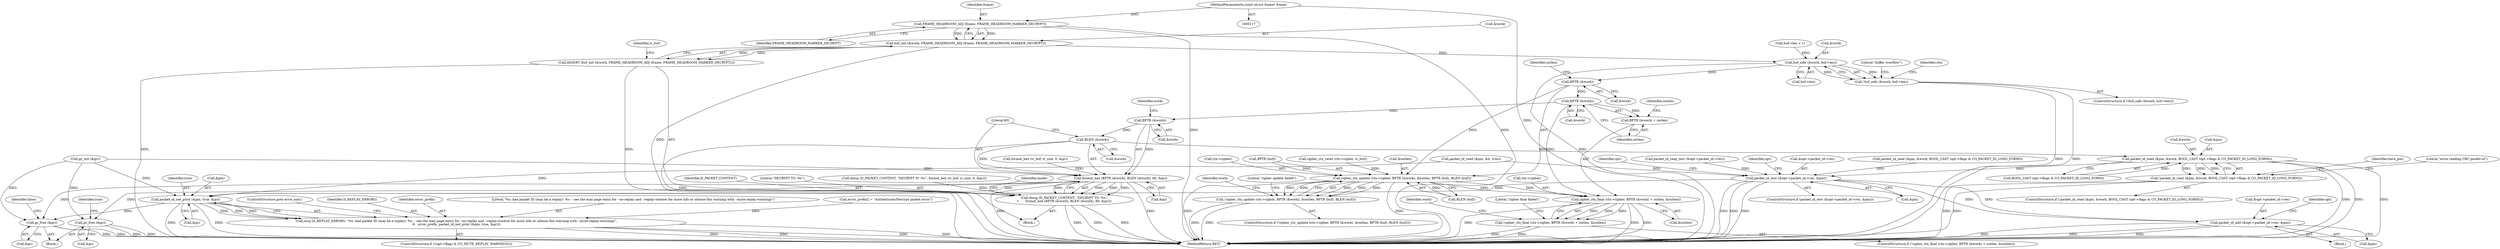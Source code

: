 digraph "0_openvpn_11d21349a4e7e38a025849479b36ace7c2eec2ee@pointer" {
"1000121" [label="(MethodParameterIn,const struct frame* frame)"];
"1000235" [label="(Call,FRAME_HEADROOM_ADJ (frame, FRAME_HEADROOM_MARKER_DECRYPT))"];
"1000232" [label="(Call,buf_init (&work, FRAME_HEADROOM_ADJ (frame, FRAME_HEADROOM_MARKER_DECRYPT)))"];
"1000231" [label="(Call,ASSERT (buf_init (&work, FRAME_HEADROOM_ADJ (frame, FRAME_HEADROOM_MARKER_DECRYPT))))"];
"1000298" [label="(Call,buf_safe (&work, buf->len))"];
"1000297" [label="(Call,!buf_safe (&work, buf->len))"];
"1000312" [label="(Call,BPTR (&work))"];
"1000308" [label="(Call,cipher_ctx_update (ctx->cipher, BPTR (&work), &outlen, BPTR (buf), BLEN (buf)))"];
"1000307" [label="(Call,!cipher_ctx_update (ctx->cipher, BPTR (&work), &outlen, BPTR (buf), BLEN (buf)))"];
"1000330" [label="(Call,cipher_ctx_final (ctx->cipher, BPTR (&work) + outlen, &outlen))"];
"1000329" [label="(Call,!cipher_ctx_final (ctx->cipher, BPTR (&work) + outlen, &outlen))"];
"1000335" [label="(Call,BPTR (&work))"];
"1000334" [label="(Call,BPTR (&work) + outlen)"];
"1000352" [label="(Call,BPTR (&work))"];
"1000351" [label="(Call,format_hex (BPTR (&work), BLEN (&work), 80, &gc))"];
"1000348" [label="(Call,dmsg (D_PACKET_CONTENT, \"DECRYPT TO: %s\",\n\t       format_hex (BPTR (&work), BLEN (&work), 80, &gc)))"];
"1000528" [label="(Call,packet_id_net_print (&pin, true, &gc))"];
"1000524" [label="(Call,msg (D_REPLAY_ERRORS, \"%s: bad packet ID (may be a replay): %s -- see the man page entry for --no-replay and --replay-window for more info or silence this warning with --mute-replay-warnings\",\n\t\t   error_prefix, packet_id_net_print (&pin, true, &gc)))"];
"1000551" [label="(Call,gc_free (&gc))"];
"1000539" [label="(Call,gc_free (&gc))"];
"1000355" [label="(Call,BLEN (&work))"];
"1000374" [label="(Call,packet_id_read (&pin, &work, BOOL_CAST (opt->flags & CO_PACKET_ID_LONG_FORM)))"];
"1000373" [label="(Call,!packet_id_read (&pin, &work, BOOL_CAST (opt->flags & CO_PACKET_ID_LONG_FORM)))"];
"1000479" [label="(Call,packet_id_test (&opt->packet_id->rec, &pin))"];
"1000489" [label="(Call,packet_id_add (&opt->packet_id->rec, &pin))"];
"1000532" [label="(Call,&gc)"];
"1000296" [label="(ControlStructure,if (!buf_safe (&work, buf->len)))"];
"1000307" [label="(Call,!cipher_ctx_update (ctx->cipher, BPTR (&work), &outlen, BPTR (buf), BLEN (buf)))"];
"1000496" [label="(Call,&pin)"];
"1000340" [label="(Identifier,outlen)"];
"1000531" [label="(Identifier,true)"];
"1000345" [label="(Identifier,work)"];
"1000319" [label="(Call,BLEN (buf))"];
"1000330" [label="(Call,cipher_ctx_final (ctx->cipher, BPTR (&work) + outlen, &outlen))"];
"1000351" [label="(Call,format_hex (BPTR (&work), BLEN (&work), 80, &gc))"];
"1000556" [label="(MethodReturn,RET)"];
"1000334" [label="(Call,BPTR (&work) + outlen)"];
"1000348" [label="(Call,dmsg (D_PACKET_CONTENT, \"DECRYPT TO: %s\",\n\t       format_hex (BPTR (&work), BLEN (&work), 80, &gc)))"];
"1000317" [label="(Call,BPTR (buf))"];
"1000373" [label="(Call,!packet_id_read (&pin, &work, BOOL_CAST (opt->flags & CO_PACKET_ID_LONG_FORM)))"];
"1000273" [label="(Call,format_hex (iv_buf, iv_size, 0, &gc))"];
"1000555" [label="(Identifier,false)"];
"1000335" [label="(Call,BPTR (&work))"];
"1000306" [label="(ControlStructure,if (!cipher_ctx_update (ctx->cipher, BPTR (&work), &outlen, BPTR (buf), BLEN (buf))))"];
"1000280" [label="(Call,buf->len < 1)"];
"1000517" [label="(ControlStructure,if (!(opt->flags & CO_MUTE_REPLAY_WARNINGS)))"];
"1000298" [label="(Call,buf_safe (&work, buf->len))"];
"1000534" [label="(ControlStructure,goto error_exit;)"];
"1000357" [label="(Identifier,work)"];
"1000325" [label="(Identifier,work)"];
"1000231" [label="(Call,ASSERT (buf_init (&work, FRAME_HEADROOM_ADJ (frame, FRAME_HEADROOM_MARKER_DECRYPT))))"];
"1000524" [label="(Call,msg (D_REPLAY_ERRORS, \"%s: bad packet ID (may be a replay): %s -- see the man page entry for --no-replay and --replay-window for more info or silence this warning with --mute-replay-warnings\",\n\t\t   error_prefix, packet_id_net_print (&pin, true, &gc)))"];
"1000322" [label="(Literal,\"cipher update failed\")"];
"1000128" [label="(Call,gc_init (&gc))"];
"1000339" [label="(Call,&outlen)"];
"1000342" [label="(Literal,\"cipher final failed\")"];
"1000525" [label="(Identifier,D_REPLAY_ERRORS)"];
"1000299" [label="(Call,&work)"];
"1000316" [label="(Identifier,outlen)"];
"1000305" [label="(Literal,\"buffer overflow\")"];
"1000349" [label="(Identifier,D_PACKET_CONTENT)"];
"1000350" [label="(Literal,\"DECRYPT TO: %s\")"];
"1000236" [label="(Identifier,frame)"];
"1000232" [label="(Call,buf_init (&work, FRAME_HEADROOM_ADJ (frame, FRAME_HEADROOM_MARKER_DECRYPT)))"];
"1000270" [label="(Call,dmsg (D_PACKET_CONTENT, \"DECRYPT IV: %s\", format_hex (iv_buf, iv_size, 0, &gc)))"];
"1000352" [label="(Call,BPTR (&work))"];
"1000353" [label="(Call,&work)"];
"1000356" [label="(Call,&work)"];
"1000488" [label="(Block,)"];
"1000529" [label="(Call,&pin)"];
"1000233" [label="(Call,&work)"];
"1000309" [label="(Call,ctx->cipher)"];
"1000237" [label="(Identifier,FRAME_HEADROOM_MARKER_DECRYPT)"];
"1000478" [label="(ControlStructure,if (packet_id_test (&opt->packet_id->rec, &pin)))"];
"1000308" [label="(Call,cipher_ctx_update (ctx->cipher, BPTR (&work), &outlen, BPTR (buf), BLEN (buf)))"];
"1000374" [label="(Call,packet_id_read (&pin, &work, BOOL_CAST (opt->flags & CO_PACKET_ID_LONG_FORM)))"];
"1000377" [label="(Call,&work)"];
"1000336" [label="(Call,&work)"];
"1000539" [label="(Call,gc_free (&gc))"];
"1000446" [label="(Call,packet_id_read (&pin, &work, BOOL_CAST (opt->flags & CO_PACKET_ID_LONG_FORM)))"];
"1000418" [label="(Call,packet_id_read (&pin, &b, true))"];
"1000521" [label="(Identifier,opt)"];
"1000359" [label="(Call,&gc)"];
"1000527" [label="(Identifier,error_prefix)"];
"1000543" [label="(Identifier,true)"];
"1000122" [label="(Block,)"];
"1000379" [label="(Call,BOOL_CAST (opt->flags & CO_PACKET_ID_LONG_FORM))"];
"1000479" [label="(Call,packet_id_test (&opt->packet_id->rec, &pin))"];
"1000372" [label="(ControlStructure,if (!packet_id_read (&pin, &work, BOOL_CAST (opt->flags & CO_PACKET_ID_LONG_FORM))))"];
"1000388" [label="(Identifier,have_pin)"];
"1000526" [label="(Literal,\"%s: bad packet ID (may be a replay): %s -- see the man page entry for --no-replay and --replay-window for more info or silence this warning with --mute-replay-warnings\")"];
"1000471" [label="(Call,packet_id_reap_test (&opt->packet_id->rec))"];
"1000297" [label="(Call,!buf_safe (&work, buf->len))"];
"1000493" [label="(Identifier,opt)"];
"1000235" [label="(Call,FRAME_HEADROOM_ADJ (frame, FRAME_HEADROOM_MARKER_DECRYPT))"];
"1000289" [label="(Call,cipher_ctx_reset (ctx->cipher, iv_buf))"];
"1000315" [label="(Call,&outlen)"];
"1000310" [label="(Identifier,ctx)"];
"1000551" [label="(Call,gc_free (&gc))"];
"1000301" [label="(Call,buf->len)"];
"1000528" [label="(Call,packet_id_net_print (&pin, true, &gc))"];
"1000375" [label="(Call,&pin)"];
"1000214" [label="(Block,)"];
"1000313" [label="(Call,&work)"];
"1000364" [label="(Identifier,mode)"];
"1000552" [label="(Call,&gc)"];
"1000121" [label="(MethodParameterIn,const struct frame* frame)"];
"1000480" [label="(Call,&opt->packet_id->rec)"];
"1000239" [label="(Identifier,iv_buf)"];
"1000386" [label="(Literal,\"error reading CBC packet-id\")"];
"1000540" [label="(Call,&gc)"];
"1000358" [label="(Literal,80)"];
"1000329" [label="(Call,!cipher_ctx_final (ctx->cipher, BPTR (&work) + outlen, &outlen))"];
"1000490" [label="(Call,&opt->packet_id->rec)"];
"1000328" [label="(ControlStructure,if (!cipher_ctx_final (ctx->cipher, BPTR (&work) + outlen, &outlen)))"];
"1000355" [label="(Call,BLEN (&work))"];
"1000338" [label="(Identifier,outlen)"];
"1000331" [label="(Call,ctx->cipher)"];
"1000486" [label="(Call,&pin)"];
"1000312" [label="(Call,BPTR (&work))"];
"1000501" [label="(Identifier,opt)"];
"1000489" [label="(Call,packet_id_add (&opt->packet_id->rec, &pin))"];
"1000124" [label="(Call,error_prefix[] = \"Authenticate/Decrypt packet error\")"];
"1000121" -> "1000117"  [label="AST: "];
"1000121" -> "1000556"  [label="DDG: "];
"1000121" -> "1000235"  [label="DDG: "];
"1000235" -> "1000232"  [label="AST: "];
"1000235" -> "1000237"  [label="CFG: "];
"1000236" -> "1000235"  [label="AST: "];
"1000237" -> "1000235"  [label="AST: "];
"1000232" -> "1000235"  [label="CFG: "];
"1000235" -> "1000556"  [label="DDG: "];
"1000235" -> "1000556"  [label="DDG: "];
"1000235" -> "1000232"  [label="DDG: "];
"1000235" -> "1000232"  [label="DDG: "];
"1000232" -> "1000231"  [label="AST: "];
"1000233" -> "1000232"  [label="AST: "];
"1000231" -> "1000232"  [label="CFG: "];
"1000232" -> "1000556"  [label="DDG: "];
"1000232" -> "1000231"  [label="DDG: "];
"1000232" -> "1000231"  [label="DDG: "];
"1000232" -> "1000298"  [label="DDG: "];
"1000231" -> "1000214"  [label="AST: "];
"1000239" -> "1000231"  [label="CFG: "];
"1000231" -> "1000556"  [label="DDG: "];
"1000231" -> "1000556"  [label="DDG: "];
"1000298" -> "1000297"  [label="AST: "];
"1000298" -> "1000301"  [label="CFG: "];
"1000299" -> "1000298"  [label="AST: "];
"1000301" -> "1000298"  [label="AST: "];
"1000297" -> "1000298"  [label="CFG: "];
"1000298" -> "1000556"  [label="DDG: "];
"1000298" -> "1000297"  [label="DDG: "];
"1000298" -> "1000297"  [label="DDG: "];
"1000280" -> "1000298"  [label="DDG: "];
"1000298" -> "1000312"  [label="DDG: "];
"1000297" -> "1000296"  [label="AST: "];
"1000305" -> "1000297"  [label="CFG: "];
"1000310" -> "1000297"  [label="CFG: "];
"1000297" -> "1000556"  [label="DDG: "];
"1000297" -> "1000556"  [label="DDG: "];
"1000312" -> "1000308"  [label="AST: "];
"1000312" -> "1000313"  [label="CFG: "];
"1000313" -> "1000312"  [label="AST: "];
"1000316" -> "1000312"  [label="CFG: "];
"1000312" -> "1000308"  [label="DDG: "];
"1000312" -> "1000335"  [label="DDG: "];
"1000308" -> "1000307"  [label="AST: "];
"1000308" -> "1000319"  [label="CFG: "];
"1000309" -> "1000308"  [label="AST: "];
"1000315" -> "1000308"  [label="AST: "];
"1000317" -> "1000308"  [label="AST: "];
"1000319" -> "1000308"  [label="AST: "];
"1000307" -> "1000308"  [label="CFG: "];
"1000308" -> "1000556"  [label="DDG: "];
"1000308" -> "1000556"  [label="DDG: "];
"1000308" -> "1000307"  [label="DDG: "];
"1000308" -> "1000307"  [label="DDG: "];
"1000308" -> "1000307"  [label="DDG: "];
"1000308" -> "1000307"  [label="DDG: "];
"1000308" -> "1000307"  [label="DDG: "];
"1000289" -> "1000308"  [label="DDG: "];
"1000317" -> "1000308"  [label="DDG: "];
"1000319" -> "1000308"  [label="DDG: "];
"1000308" -> "1000330"  [label="DDG: "];
"1000308" -> "1000330"  [label="DDG: "];
"1000307" -> "1000306"  [label="AST: "];
"1000322" -> "1000307"  [label="CFG: "];
"1000325" -> "1000307"  [label="CFG: "];
"1000307" -> "1000556"  [label="DDG: "];
"1000307" -> "1000556"  [label="DDG: "];
"1000330" -> "1000329"  [label="AST: "];
"1000330" -> "1000339"  [label="CFG: "];
"1000331" -> "1000330"  [label="AST: "];
"1000334" -> "1000330"  [label="AST: "];
"1000339" -> "1000330"  [label="AST: "];
"1000329" -> "1000330"  [label="CFG: "];
"1000330" -> "1000556"  [label="DDG: "];
"1000330" -> "1000556"  [label="DDG: "];
"1000330" -> "1000556"  [label="DDG: "];
"1000330" -> "1000329"  [label="DDG: "];
"1000330" -> "1000329"  [label="DDG: "];
"1000330" -> "1000329"  [label="DDG: "];
"1000335" -> "1000330"  [label="DDG: "];
"1000329" -> "1000328"  [label="AST: "];
"1000342" -> "1000329"  [label="CFG: "];
"1000345" -> "1000329"  [label="CFG: "];
"1000329" -> "1000556"  [label="DDG: "];
"1000329" -> "1000556"  [label="DDG: "];
"1000335" -> "1000334"  [label="AST: "];
"1000335" -> "1000336"  [label="CFG: "];
"1000336" -> "1000335"  [label="AST: "];
"1000338" -> "1000335"  [label="CFG: "];
"1000335" -> "1000334"  [label="DDG: "];
"1000335" -> "1000352"  [label="DDG: "];
"1000334" -> "1000338"  [label="CFG: "];
"1000338" -> "1000334"  [label="AST: "];
"1000340" -> "1000334"  [label="CFG: "];
"1000352" -> "1000351"  [label="AST: "];
"1000352" -> "1000353"  [label="CFG: "];
"1000353" -> "1000352"  [label="AST: "];
"1000357" -> "1000352"  [label="CFG: "];
"1000352" -> "1000351"  [label="DDG: "];
"1000352" -> "1000355"  [label="DDG: "];
"1000351" -> "1000348"  [label="AST: "];
"1000351" -> "1000359"  [label="CFG: "];
"1000355" -> "1000351"  [label="AST: "];
"1000358" -> "1000351"  [label="AST: "];
"1000359" -> "1000351"  [label="AST: "];
"1000348" -> "1000351"  [label="CFG: "];
"1000351" -> "1000556"  [label="DDG: "];
"1000351" -> "1000556"  [label="DDG: "];
"1000351" -> "1000348"  [label="DDG: "];
"1000351" -> "1000348"  [label="DDG: "];
"1000351" -> "1000348"  [label="DDG: "];
"1000351" -> "1000348"  [label="DDG: "];
"1000355" -> "1000351"  [label="DDG: "];
"1000128" -> "1000351"  [label="DDG: "];
"1000273" -> "1000351"  [label="DDG: "];
"1000351" -> "1000528"  [label="DDG: "];
"1000351" -> "1000539"  [label="DDG: "];
"1000351" -> "1000551"  [label="DDG: "];
"1000348" -> "1000214"  [label="AST: "];
"1000349" -> "1000348"  [label="AST: "];
"1000350" -> "1000348"  [label="AST: "];
"1000364" -> "1000348"  [label="CFG: "];
"1000348" -> "1000556"  [label="DDG: "];
"1000348" -> "1000556"  [label="DDG: "];
"1000348" -> "1000556"  [label="DDG: "];
"1000270" -> "1000348"  [label="DDG: "];
"1000528" -> "1000524"  [label="AST: "];
"1000528" -> "1000532"  [label="CFG: "];
"1000529" -> "1000528"  [label="AST: "];
"1000531" -> "1000528"  [label="AST: "];
"1000532" -> "1000528"  [label="AST: "];
"1000524" -> "1000528"  [label="CFG: "];
"1000528" -> "1000556"  [label="DDG: "];
"1000528" -> "1000556"  [label="DDG: "];
"1000528" -> "1000524"  [label="DDG: "];
"1000528" -> "1000524"  [label="DDG: "];
"1000528" -> "1000524"  [label="DDG: "];
"1000479" -> "1000528"  [label="DDG: "];
"1000418" -> "1000528"  [label="DDG: "];
"1000128" -> "1000528"  [label="DDG: "];
"1000528" -> "1000551"  [label="DDG: "];
"1000524" -> "1000517"  [label="AST: "];
"1000525" -> "1000524"  [label="AST: "];
"1000526" -> "1000524"  [label="AST: "];
"1000527" -> "1000524"  [label="AST: "];
"1000534" -> "1000524"  [label="CFG: "];
"1000524" -> "1000556"  [label="DDG: "];
"1000524" -> "1000556"  [label="DDG: "];
"1000524" -> "1000556"  [label="DDG: "];
"1000524" -> "1000556"  [label="DDG: "];
"1000124" -> "1000524"  [label="DDG: "];
"1000551" -> "1000122"  [label="AST: "];
"1000551" -> "1000552"  [label="CFG: "];
"1000552" -> "1000551"  [label="AST: "];
"1000555" -> "1000551"  [label="CFG: "];
"1000551" -> "1000556"  [label="DDG: "];
"1000551" -> "1000556"  [label="DDG: "];
"1000128" -> "1000551"  [label="DDG: "];
"1000539" -> "1000122"  [label="AST: "];
"1000539" -> "1000540"  [label="CFG: "];
"1000540" -> "1000539"  [label="AST: "];
"1000543" -> "1000539"  [label="CFG: "];
"1000539" -> "1000556"  [label="DDG: "];
"1000539" -> "1000556"  [label="DDG: "];
"1000128" -> "1000539"  [label="DDG: "];
"1000355" -> "1000356"  [label="CFG: "];
"1000356" -> "1000355"  [label="AST: "];
"1000358" -> "1000355"  [label="CFG: "];
"1000355" -> "1000556"  [label="DDG: "];
"1000355" -> "1000374"  [label="DDG: "];
"1000374" -> "1000373"  [label="AST: "];
"1000374" -> "1000379"  [label="CFG: "];
"1000375" -> "1000374"  [label="AST: "];
"1000377" -> "1000374"  [label="AST: "];
"1000379" -> "1000374"  [label="AST: "];
"1000373" -> "1000374"  [label="CFG: "];
"1000374" -> "1000556"  [label="DDG: "];
"1000374" -> "1000556"  [label="DDG: "];
"1000374" -> "1000556"  [label="DDG: "];
"1000374" -> "1000373"  [label="DDG: "];
"1000374" -> "1000373"  [label="DDG: "];
"1000374" -> "1000373"  [label="DDG: "];
"1000379" -> "1000374"  [label="DDG: "];
"1000374" -> "1000479"  [label="DDG: "];
"1000373" -> "1000372"  [label="AST: "];
"1000386" -> "1000373"  [label="CFG: "];
"1000388" -> "1000373"  [label="CFG: "];
"1000373" -> "1000556"  [label="DDG: "];
"1000373" -> "1000556"  [label="DDG: "];
"1000479" -> "1000478"  [label="AST: "];
"1000479" -> "1000486"  [label="CFG: "];
"1000480" -> "1000479"  [label="AST: "];
"1000486" -> "1000479"  [label="AST: "];
"1000493" -> "1000479"  [label="CFG: "];
"1000521" -> "1000479"  [label="CFG: "];
"1000479" -> "1000556"  [label="DDG: "];
"1000479" -> "1000556"  [label="DDG: "];
"1000479" -> "1000556"  [label="DDG: "];
"1000471" -> "1000479"  [label="DDG: "];
"1000446" -> "1000479"  [label="DDG: "];
"1000418" -> "1000479"  [label="DDG: "];
"1000479" -> "1000489"  [label="DDG: "];
"1000479" -> "1000489"  [label="DDG: "];
"1000489" -> "1000488"  [label="AST: "];
"1000489" -> "1000496"  [label="CFG: "];
"1000490" -> "1000489"  [label="AST: "];
"1000496" -> "1000489"  [label="AST: "];
"1000501" -> "1000489"  [label="CFG: "];
"1000489" -> "1000556"  [label="DDG: "];
"1000489" -> "1000556"  [label="DDG: "];
"1000489" -> "1000556"  [label="DDG: "];
}

